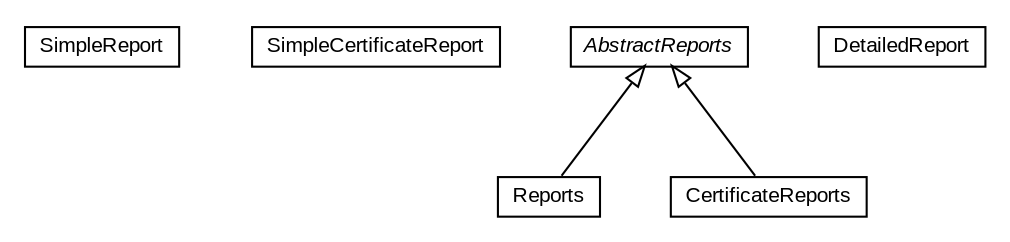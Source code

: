 #!/usr/local/bin/dot
#
# Class diagram 
# Generated by UMLGraph version R5_6-24-gf6e263 (http://www.umlgraph.org/)
#

digraph G {
	edge [fontname="arial",fontsize=10,labelfontname="arial",labelfontsize=10];
	node [fontname="arial",fontsize=10,shape=plaintext];
	nodesep=0.25;
	ranksep=0.5;
	// eu.europa.esig.dss.validation.reports.SimpleReport
	c19769 [label=<<table title="eu.europa.esig.dss.validation.reports.SimpleReport" border="0" cellborder="1" cellspacing="0" cellpadding="2" port="p" href="./SimpleReport.html">
		<tr><td><table border="0" cellspacing="0" cellpadding="1">
<tr><td align="center" balign="center"> SimpleReport </td></tr>
		</table></td></tr>
		</table>>, URL="./SimpleReport.html", fontname="arial", fontcolor="black", fontsize=10.0];
	// eu.europa.esig.dss.validation.reports.SimpleCertificateReport
	c19770 [label=<<table title="eu.europa.esig.dss.validation.reports.SimpleCertificateReport" border="0" cellborder="1" cellspacing="0" cellpadding="2" port="p" href="./SimpleCertificateReport.html">
		<tr><td><table border="0" cellspacing="0" cellpadding="1">
<tr><td align="center" balign="center"> SimpleCertificateReport </td></tr>
		</table></td></tr>
		</table>>, URL="./SimpleCertificateReport.html", fontname="arial", fontcolor="black", fontsize=10.0];
	// eu.europa.esig.dss.validation.reports.Reports
	c19771 [label=<<table title="eu.europa.esig.dss.validation.reports.Reports" border="0" cellborder="1" cellspacing="0" cellpadding="2" port="p" href="./Reports.html">
		<tr><td><table border="0" cellspacing="0" cellpadding="1">
<tr><td align="center" balign="center"> Reports </td></tr>
		</table></td></tr>
		</table>>, URL="./Reports.html", fontname="arial", fontcolor="black", fontsize=10.0];
	// eu.europa.esig.dss.validation.reports.DetailedReport
	c19772 [label=<<table title="eu.europa.esig.dss.validation.reports.DetailedReport" border="0" cellborder="1" cellspacing="0" cellpadding="2" port="p" href="./DetailedReport.html">
		<tr><td><table border="0" cellspacing="0" cellpadding="1">
<tr><td align="center" balign="center"> DetailedReport </td></tr>
		</table></td></tr>
		</table>>, URL="./DetailedReport.html", fontname="arial", fontcolor="black", fontsize=10.0];
	// eu.europa.esig.dss.validation.reports.CertificateReports
	c19773 [label=<<table title="eu.europa.esig.dss.validation.reports.CertificateReports" border="0" cellborder="1" cellspacing="0" cellpadding="2" port="p" href="./CertificateReports.html">
		<tr><td><table border="0" cellspacing="0" cellpadding="1">
<tr><td align="center" balign="center"> CertificateReports </td></tr>
		</table></td></tr>
		</table>>, URL="./CertificateReports.html", fontname="arial", fontcolor="black", fontsize=10.0];
	// eu.europa.esig.dss.validation.reports.AbstractReports
	c19774 [label=<<table title="eu.europa.esig.dss.validation.reports.AbstractReports" border="0" cellborder="1" cellspacing="0" cellpadding="2" port="p" href="./AbstractReports.html">
		<tr><td><table border="0" cellspacing="0" cellpadding="1">
<tr><td align="center" balign="center"><font face="arial italic"> AbstractReports </font></td></tr>
		</table></td></tr>
		</table>>, URL="./AbstractReports.html", fontname="arial", fontcolor="black", fontsize=10.0];
	//eu.europa.esig.dss.validation.reports.Reports extends eu.europa.esig.dss.validation.reports.AbstractReports
	c19774:p -> c19771:p [dir=back,arrowtail=empty];
	//eu.europa.esig.dss.validation.reports.CertificateReports extends eu.europa.esig.dss.validation.reports.AbstractReports
	c19774:p -> c19773:p [dir=back,arrowtail=empty];
}

